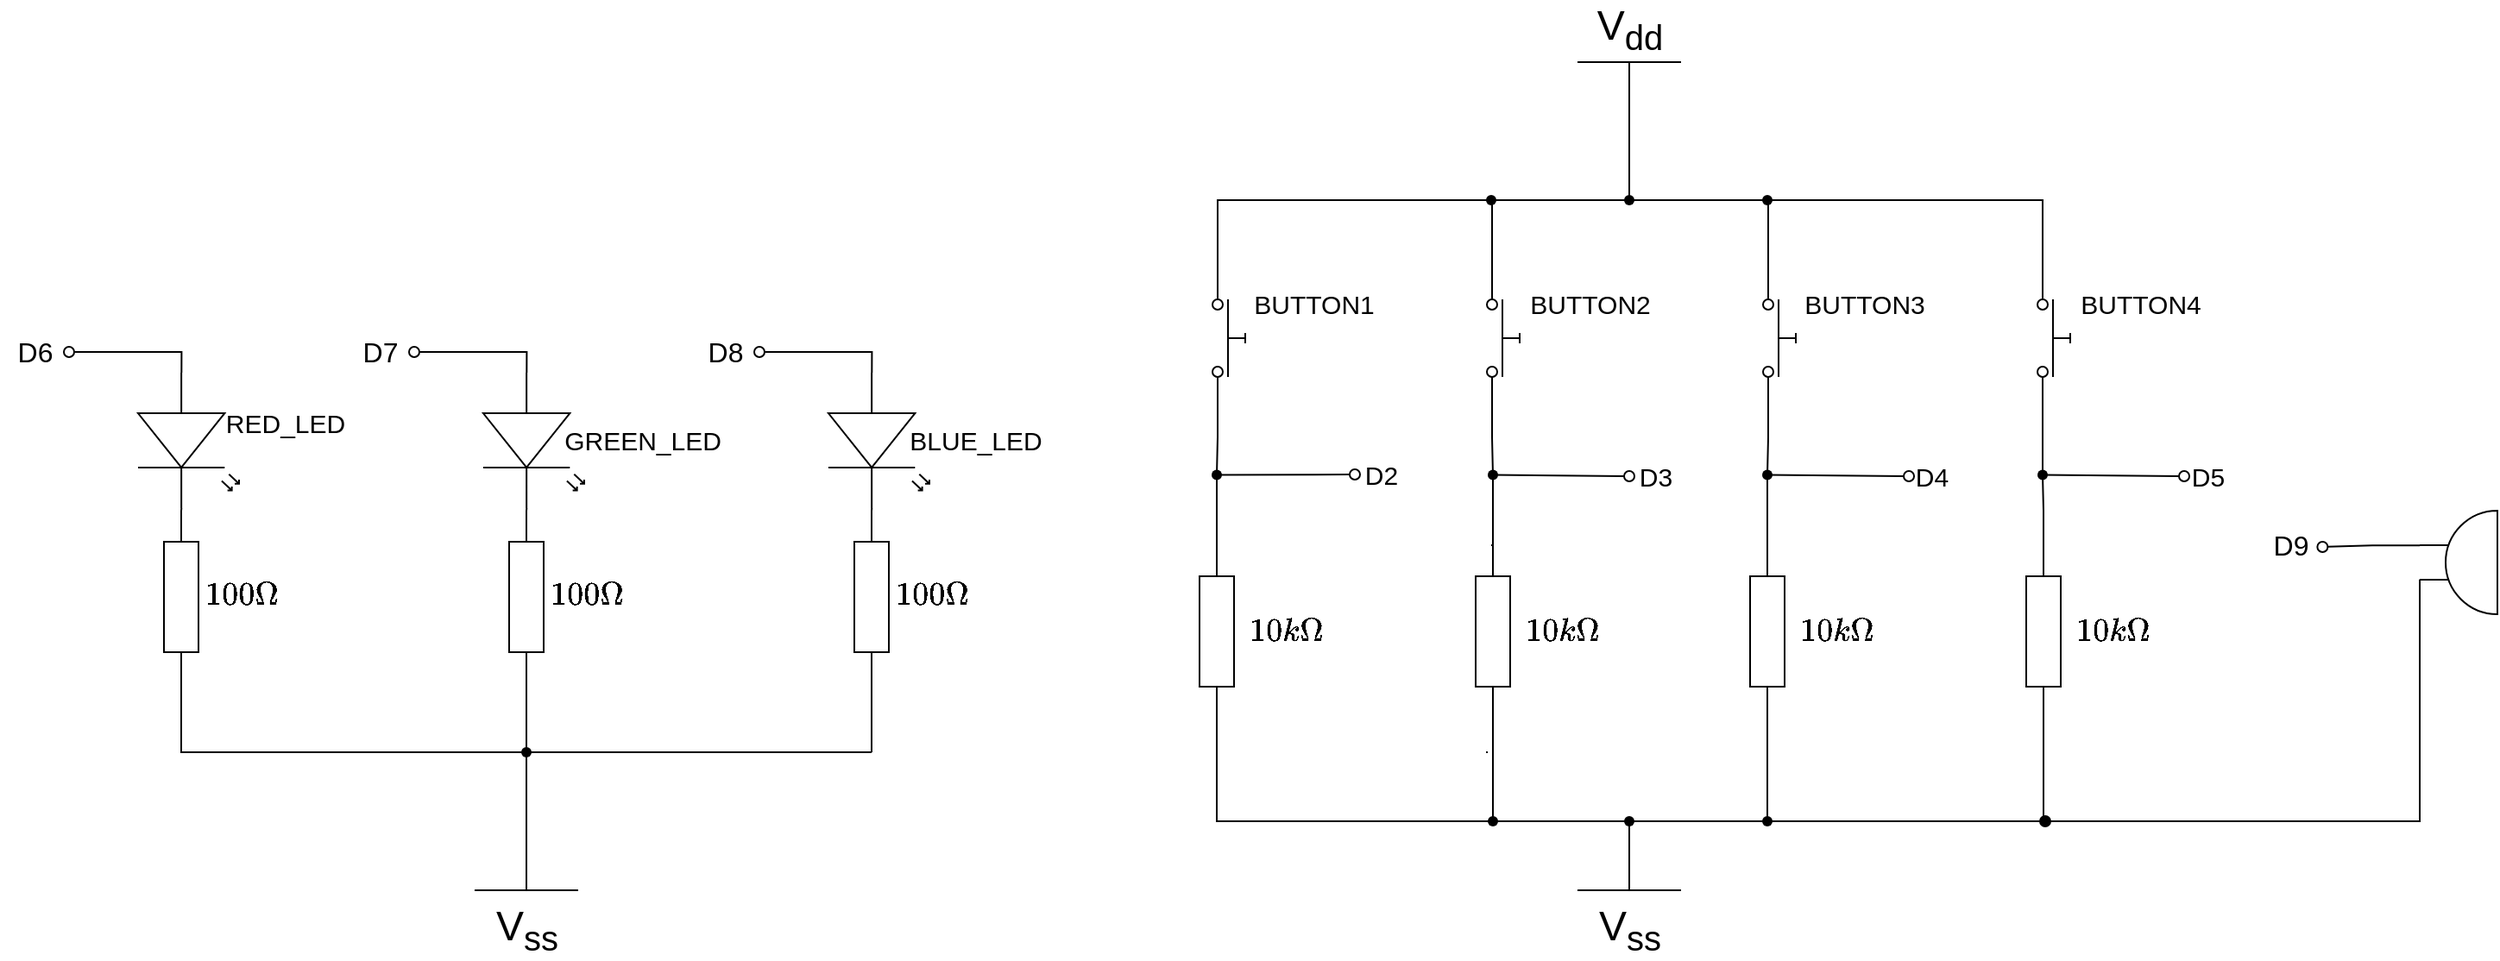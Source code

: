 <mxfile version="19.0.3" type="device"><diagram id="E50Qv2RoBjYNdOk_h6pP" name="Task4-1-pwm"><mxGraphModel dx="1574" dy="1224" grid="1" gridSize="10" guides="1" tooltips="1" connect="1" arrows="1" fold="1" page="1" pageScale="1" pageWidth="827" pageHeight="1169" math="1" shadow="0"><root><mxCell id="0"/><mxCell id="1" parent="0"/><mxCell id="KFOB8mV1cHPeQNcWp9Lw-38" style="edgeStyle=orthogonalEdgeStyle;rounded=0;orthogonalLoop=1;jettySize=auto;html=1;exitX=1;exitY=0.335;exitDx=0;exitDy=0;exitPerimeter=0;entryX=0.967;entryY=0.55;entryDx=0;entryDy=0;entryPerimeter=0;fontSize=21;endArrow=oval;endFill=0;" parent="1" source="KFOB8mV1cHPeQNcWp9Lw-29" target="KFOB8mV1cHPeQNcWp9Lw-32" edge="1"><mxGeometry relative="1" as="geometry"/></mxCell><mxCell id="QGoAnfGbhqojI-jMfcNd-92" style="edgeStyle=orthogonalEdgeStyle;rounded=0;orthogonalLoop=1;jettySize=auto;html=1;exitX=1;exitY=0.665;exitDx=0;exitDy=0;exitPerimeter=0;endArrow=oval;endFill=1;" edge="1" parent="1" source="KFOB8mV1cHPeQNcWp9Lw-29"><mxGeometry relative="1" as="geometry"><mxPoint x="1480" y="560" as="targetPoint"/><Array as="points"><mxPoint x="1697" y="560"/></Array></mxGeometry></mxCell><mxCell id="KFOB8mV1cHPeQNcWp9Lw-29" value="" style="pointerEvents=1;verticalLabelPosition=bottom;shadow=0;dashed=0;align=center;html=1;verticalAlign=top;shape=mxgraph.electrical.electro-mechanical.buzzer;flipH=1;" parent="1" vertex="1"><mxGeometry x="1697" y="380" width="45" height="60" as="geometry"/></mxCell><mxCell id="KFOB8mV1cHPeQNcWp9Lw-32" value="D9" style="text;html=1;align=center;verticalAlign=middle;resizable=0;points=[];autosize=1;strokeColor=none;fillColor=none;fontSize=16;" parent="1" vertex="1"><mxGeometry x="1602" y="390" width="40" height="20" as="geometry"/></mxCell><mxCell id="QGoAnfGbhqojI-jMfcNd-2" style="edgeStyle=orthogonalEdgeStyle;rounded=0;orthogonalLoop=1;jettySize=auto;html=1;exitX=1;exitY=0.57;exitDx=0;exitDy=0;exitPerimeter=0;entryX=0;entryY=0.5;entryDx=0;entryDy=0;entryPerimeter=0;endArrow=none;endFill=0;" edge="1" parent="1" source="QGoAnfGbhqojI-jMfcNd-4" target="QGoAnfGbhqojI-jMfcNd-6"><mxGeometry relative="1" as="geometry"/></mxCell><mxCell id="QGoAnfGbhqojI-jMfcNd-3" style="edgeStyle=orthogonalEdgeStyle;rounded=0;orthogonalLoop=1;jettySize=auto;html=1;exitX=0;exitY=0.57;exitDx=0;exitDy=0;exitPerimeter=0;entryX=1;entryY=0.5;entryDx=0;entryDy=0;entryPerimeter=0;fontSize=21;endArrow=oval;endFill=0;" edge="1" parent="1" source="QGoAnfGbhqojI-jMfcNd-4" target="QGoAnfGbhqojI-jMfcNd-7"><mxGeometry relative="1" as="geometry"><Array as="points"><mxPoint x="400" y="288"/></Array></mxGeometry></mxCell><mxCell id="QGoAnfGbhqojI-jMfcNd-4" value="" style="verticalLabelPosition=bottom;shadow=0;dashed=0;align=center;html=1;verticalAlign=top;shape=mxgraph.electrical.opto_electronics.led_2;pointerEvents=1;rotation=90;" vertex="1" parent="1"><mxGeometry x="365" y="310" width="78.5" height="58.5" as="geometry"/></mxCell><mxCell id="QGoAnfGbhqojI-jMfcNd-5" style="edgeStyle=orthogonalEdgeStyle;rounded=0;orthogonalLoop=1;jettySize=auto;html=1;exitX=1;exitY=0.5;exitDx=0;exitDy=0;exitPerimeter=0;endArrow=none;endFill=0;strokeWidth=1;" edge="1" parent="1" source="QGoAnfGbhqojI-jMfcNd-6" target="QGoAnfGbhqojI-jMfcNd-47"><mxGeometry relative="1" as="geometry"><Array as="points"><mxPoint x="400" y="520"/></Array></mxGeometry></mxCell><mxCell id="QGoAnfGbhqojI-jMfcNd-6" value="" style="pointerEvents=1;verticalLabelPosition=bottom;shadow=0;dashed=0;align=center;html=1;verticalAlign=top;shape=mxgraph.electrical.resistors.resistor_1;rotation=90;" vertex="1" parent="1"><mxGeometry x="350" y="420" width="100" height="20" as="geometry"/></mxCell><mxCell id="QGoAnfGbhqojI-jMfcNd-7" value="D6" style="text;html=1;align=center;verticalAlign=middle;resizable=0;points=[];autosize=1;strokeColor=none;fillColor=none;fontSize=16;" vertex="1" parent="1"><mxGeometry x="295" y="278" width="40" height="20" as="geometry"/></mxCell><mxCell id="QGoAnfGbhqojI-jMfcNd-8" style="edgeStyle=orthogonalEdgeStyle;rounded=0;orthogonalLoop=1;jettySize=auto;html=1;exitX=0.5;exitY=1;exitDx=0;exitDy=0;exitPerimeter=0;endArrow=none;endFill=0;strokeWidth=1;" edge="1" parent="1" source="QGoAnfGbhqojI-jMfcNd-9" target="QGoAnfGbhqojI-jMfcNd-47"><mxGeometry relative="1" as="geometry"/></mxCell><mxCell id="QGoAnfGbhqojI-jMfcNd-9" value="V&lt;sub&gt;ss&lt;/sub&gt;" style="pointerEvents=1;verticalLabelPosition=bottom;shadow=0;dashed=0;align=center;html=1;verticalAlign=top;shape=mxgraph.electrical.signal_sources.vss2;fontSize=24;flipV=1;" vertex="1" parent="1"><mxGeometry x="570" y="560" width="60" height="40" as="geometry"/></mxCell><mxCell id="QGoAnfGbhqojI-jMfcNd-10" value="\(100\Omega\)" style="text;html=1;align=center;verticalAlign=middle;resizable=0;points=[];autosize=1;strokeColor=none;fillColor=none;fontSize=16;" vertex="1" parent="1"><mxGeometry x="375" y="419.25" width="120" height="20" as="geometry"/></mxCell><mxCell id="QGoAnfGbhqojI-jMfcNd-11" value="RED_LED" style="text;html=1;align=center;verticalAlign=middle;resizable=0;points=[];autosize=1;strokeColor=none;fillColor=none;fontSize=15;" vertex="1" parent="1"><mxGeometry x="420" y="319.25" width="80" height="20" as="geometry"/></mxCell><mxCell id="QGoAnfGbhqojI-jMfcNd-12" style="edgeStyle=orthogonalEdgeStyle;rounded=0;orthogonalLoop=1;jettySize=auto;html=1;exitX=1;exitY=0.57;exitDx=0;exitDy=0;exitPerimeter=0;entryX=0;entryY=0.5;entryDx=0;entryDy=0;entryPerimeter=0;endArrow=none;endFill=0;" edge="1" parent="1" source="QGoAnfGbhqojI-jMfcNd-14" target="QGoAnfGbhqojI-jMfcNd-16"><mxGeometry relative="1" as="geometry"/></mxCell><mxCell id="QGoAnfGbhqojI-jMfcNd-13" style="edgeStyle=orthogonalEdgeStyle;rounded=0;orthogonalLoop=1;jettySize=auto;html=1;exitX=0;exitY=0.57;exitDx=0;exitDy=0;exitPerimeter=0;entryX=1;entryY=0.5;entryDx=0;entryDy=0;entryPerimeter=0;fontSize=21;endArrow=oval;endFill=0;" edge="1" parent="1" source="QGoAnfGbhqojI-jMfcNd-14" target="QGoAnfGbhqojI-jMfcNd-17"><mxGeometry relative="1" as="geometry"><Array as="points"><mxPoint x="600" y="288"/></Array></mxGeometry></mxCell><mxCell id="QGoAnfGbhqojI-jMfcNd-14" value="" style="verticalLabelPosition=bottom;shadow=0;dashed=0;align=center;html=1;verticalAlign=top;shape=mxgraph.electrical.opto_electronics.led_2;pointerEvents=1;rotation=90;" vertex="1" parent="1"><mxGeometry x="565" y="310" width="78.5" height="58.5" as="geometry"/></mxCell><mxCell id="QGoAnfGbhqojI-jMfcNd-15" style="edgeStyle=orthogonalEdgeStyle;rounded=0;orthogonalLoop=1;jettySize=auto;html=1;exitX=1;exitY=0.5;exitDx=0;exitDy=0;exitPerimeter=0;endArrow=none;endFill=0;strokeWidth=1;" edge="1" parent="1" source="QGoAnfGbhqojI-jMfcNd-16" target="QGoAnfGbhqojI-jMfcNd-47"><mxGeometry relative="1" as="geometry"/></mxCell><mxCell id="QGoAnfGbhqojI-jMfcNd-16" value="" style="pointerEvents=1;verticalLabelPosition=bottom;shadow=0;dashed=0;align=center;html=1;verticalAlign=top;shape=mxgraph.electrical.resistors.resistor_1;rotation=90;" vertex="1" parent="1"><mxGeometry x="550" y="420" width="100" height="20" as="geometry"/></mxCell><mxCell id="QGoAnfGbhqojI-jMfcNd-17" value="D7" style="text;html=1;align=center;verticalAlign=middle;resizable=0;points=[];autosize=1;strokeColor=none;fillColor=none;fontSize=16;" vertex="1" parent="1"><mxGeometry x="495" y="278" width="40" height="20" as="geometry"/></mxCell><mxCell id="QGoAnfGbhqojI-jMfcNd-18" value="\(100\Omega\)" style="text;html=1;align=center;verticalAlign=middle;resizable=0;points=[];autosize=1;strokeColor=none;fillColor=none;fontSize=16;" vertex="1" parent="1"><mxGeometry x="575" y="419.25" width="120" height="20" as="geometry"/></mxCell><mxCell id="QGoAnfGbhqojI-jMfcNd-19" value="GREEN_LED" style="text;html=1;align=center;verticalAlign=middle;resizable=0;points=[];autosize=1;strokeColor=none;fillColor=none;fontSize=15;" vertex="1" parent="1"><mxGeometry x="612" y="329.25" width="110" height="20" as="geometry"/></mxCell><mxCell id="QGoAnfGbhqojI-jMfcNd-20" style="edgeStyle=orthogonalEdgeStyle;rounded=0;orthogonalLoop=1;jettySize=auto;html=1;exitX=1;exitY=0.57;exitDx=0;exitDy=0;exitPerimeter=0;entryX=0;entryY=0.5;entryDx=0;entryDy=0;entryPerimeter=0;endArrow=none;endFill=0;" edge="1" parent="1" source="QGoAnfGbhqojI-jMfcNd-22" target="QGoAnfGbhqojI-jMfcNd-25"><mxGeometry relative="1" as="geometry"/></mxCell><mxCell id="QGoAnfGbhqojI-jMfcNd-21" style="edgeStyle=orthogonalEdgeStyle;rounded=0;orthogonalLoop=1;jettySize=auto;html=1;exitX=0;exitY=0.57;exitDx=0;exitDy=0;exitPerimeter=0;entryX=1;entryY=0.5;entryDx=0;entryDy=0;entryPerimeter=0;fontSize=21;endArrow=oval;endFill=0;" edge="1" parent="1" source="QGoAnfGbhqojI-jMfcNd-22" target="QGoAnfGbhqojI-jMfcNd-26"><mxGeometry relative="1" as="geometry"><Array as="points"><mxPoint x="800" y="288"/></Array></mxGeometry></mxCell><mxCell id="QGoAnfGbhqojI-jMfcNd-22" value="" style="verticalLabelPosition=bottom;shadow=0;dashed=0;align=center;html=1;verticalAlign=top;shape=mxgraph.electrical.opto_electronics.led_2;pointerEvents=1;rotation=90;" vertex="1" parent="1"><mxGeometry x="765" y="310" width="78.5" height="58.5" as="geometry"/></mxCell><mxCell id="QGoAnfGbhqojI-jMfcNd-23" style="edgeStyle=orthogonalEdgeStyle;rounded=0;orthogonalLoop=1;jettySize=auto;html=1;exitDx=0;exitDy=0;exitPerimeter=0;endArrow=none;endFill=0;startArrow=none;" edge="1" parent="1"><mxGeometry relative="1" as="geometry"><mxPoint x="800" y="520" as="targetPoint"/><mxPoint x="800" y="520" as="sourcePoint"/></mxGeometry></mxCell><mxCell id="QGoAnfGbhqojI-jMfcNd-24" style="edgeStyle=orthogonalEdgeStyle;rounded=0;orthogonalLoop=1;jettySize=auto;html=1;exitX=1;exitY=0.5;exitDx=0;exitDy=0;exitPerimeter=0;entryX=0.425;entryY=0.625;entryDx=0;entryDy=0;entryPerimeter=0;endArrow=none;endFill=0;strokeWidth=1;" edge="1" parent="1" source="QGoAnfGbhqojI-jMfcNd-25"><mxGeometry relative="1" as="geometry"><mxPoint x="800" y="520" as="targetPoint"/></mxGeometry></mxCell><mxCell id="QGoAnfGbhqojI-jMfcNd-25" value="" style="pointerEvents=1;verticalLabelPosition=bottom;shadow=0;dashed=0;align=center;html=1;verticalAlign=top;shape=mxgraph.electrical.resistors.resistor_1;rotation=90;" vertex="1" parent="1"><mxGeometry x="750" y="420" width="100" height="20" as="geometry"/></mxCell><mxCell id="QGoAnfGbhqojI-jMfcNd-26" value="D8" style="text;html=1;align=center;verticalAlign=middle;resizable=0;points=[];autosize=1;strokeColor=none;fillColor=none;fontSize=16;" vertex="1" parent="1"><mxGeometry x="695" y="278" width="40" height="20" as="geometry"/></mxCell><mxCell id="QGoAnfGbhqojI-jMfcNd-27" value="\(100\Omega\)" style="text;html=1;align=center;verticalAlign=middle;resizable=0;points=[];autosize=1;strokeColor=none;fillColor=none;fontSize=16;" vertex="1" parent="1"><mxGeometry x="775" y="419.25" width="120" height="20" as="geometry"/></mxCell><mxCell id="QGoAnfGbhqojI-jMfcNd-28" value="BLUE_LED" style="text;html=1;align=center;verticalAlign=middle;resizable=0;points=[];autosize=1;strokeColor=none;fillColor=none;fontSize=15;" vertex="1" parent="1"><mxGeometry x="815" y="329.25" width="90" height="20" as="geometry"/></mxCell><mxCell id="QGoAnfGbhqojI-jMfcNd-29" style="edgeStyle=orthogonalEdgeStyle;rounded=0;orthogonalLoop=1;jettySize=auto;html=1;exitX=0;exitY=0.5;exitDx=0;exitDy=0;exitPerimeter=0;endArrow=none;endFill=0;" edge="1" parent="1" source="QGoAnfGbhqojI-jMfcNd-31" target="QGoAnfGbhqojI-jMfcNd-53"><mxGeometry relative="1" as="geometry"/></mxCell><mxCell id="QGoAnfGbhqojI-jMfcNd-30" style="edgeStyle=orthogonalEdgeStyle;rounded=0;orthogonalLoop=1;jettySize=auto;html=1;exitX=1;exitY=0.5;exitDx=0;exitDy=0;exitPerimeter=0;entryX=0.603;entryY=0.446;entryDx=0;entryDy=0;entryPerimeter=0;endArrow=none;endFill=0;" edge="1" parent="1" source="QGoAnfGbhqojI-jMfcNd-31" target="QGoAnfGbhqojI-jMfcNd-63"><mxGeometry relative="1" as="geometry"/></mxCell><mxCell id="QGoAnfGbhqojI-jMfcNd-31" value="" style="pointerEvents=1;verticalLabelPosition=bottom;shadow=0;dashed=0;align=center;html=1;verticalAlign=top;shape=mxgraph.electrical.resistors.resistor_1;rotation=90;" vertex="1" parent="1"><mxGeometry x="1269" y="440" width="100" height="20" as="geometry"/></mxCell><mxCell id="QGoAnfGbhqojI-jMfcNd-32" style="edgeStyle=orthogonalEdgeStyle;rounded=0;orthogonalLoop=1;jettySize=auto;html=1;exitX=0;exitY=0.5;exitDx=0;exitDy=0;exitPerimeter=0;entryX=0.475;entryY=0.6;entryDx=0;entryDy=0;entryPerimeter=0;endArrow=none;endFill=0;strokeWidth=1;" edge="1" parent="1" source="QGoAnfGbhqojI-jMfcNd-35"><mxGeometry relative="1" as="geometry"><mxPoint x="1159" y="400" as="targetPoint"/></mxGeometry></mxCell><mxCell id="QGoAnfGbhqojI-jMfcNd-33" style="edgeStyle=orthogonalEdgeStyle;rounded=0;orthogonalLoop=1;jettySize=auto;html=1;endArrow=none;endFill=0;" edge="1" parent="1" source="QGoAnfGbhqojI-jMfcNd-35" target="QGoAnfGbhqojI-jMfcNd-79"><mxGeometry relative="1" as="geometry"/></mxCell><mxCell id="QGoAnfGbhqojI-jMfcNd-34" style="edgeStyle=orthogonalEdgeStyle;rounded=0;orthogonalLoop=1;jettySize=auto;html=1;exitX=1;exitY=0.5;exitDx=0;exitDy=0;exitPerimeter=0;endArrow=none;endFill=0;" edge="1" parent="1" source="QGoAnfGbhqojI-jMfcNd-35" target="QGoAnfGbhqojI-jMfcNd-89"><mxGeometry relative="1" as="geometry"/></mxCell><mxCell id="QGoAnfGbhqojI-jMfcNd-35" value="" style="pointerEvents=1;verticalLabelPosition=bottom;shadow=0;dashed=0;align=center;html=1;verticalAlign=top;shape=mxgraph.electrical.resistors.resistor_1;rotation=90;" vertex="1" parent="1"><mxGeometry x="1110" y="440" width="100" height="20" as="geometry"/></mxCell><mxCell id="QGoAnfGbhqojI-jMfcNd-36" style="edgeStyle=orthogonalEdgeStyle;rounded=0;orthogonalLoop=1;jettySize=auto;html=1;exitX=0;exitY=0.5;exitDx=0;exitDy=0;exitPerimeter=0;endArrow=none;endFill=0;" edge="1" parent="1" source="QGoAnfGbhqojI-jMfcNd-38" target="QGoAnfGbhqojI-jMfcNd-49"><mxGeometry relative="1" as="geometry"/></mxCell><mxCell id="QGoAnfGbhqojI-jMfcNd-37" style="edgeStyle=orthogonalEdgeStyle;rounded=0;orthogonalLoop=1;jettySize=auto;html=1;exitX=1;exitY=0.5;exitDx=0;exitDy=0;exitPerimeter=0;entryX=0.458;entryY=0.446;entryDx=0;entryDy=0;entryPerimeter=0;endArrow=none;endFill=0;" edge="1" parent="1" source="QGoAnfGbhqojI-jMfcNd-38" target="QGoAnfGbhqojI-jMfcNd-89"><mxGeometry relative="1" as="geometry"><Array as="points"><mxPoint x="1000" y="560"/></Array></mxGeometry></mxCell><mxCell id="QGoAnfGbhqojI-jMfcNd-38" value="" style="pointerEvents=1;verticalLabelPosition=bottom;shadow=0;dashed=0;align=center;html=1;verticalAlign=top;shape=mxgraph.electrical.resistors.resistor_1;rotation=90;" vertex="1" parent="1"><mxGeometry x="950" y="440" width="100" height="20" as="geometry"/></mxCell><mxCell id="QGoAnfGbhqojI-jMfcNd-39" style="edgeStyle=orthogonalEdgeStyle;rounded=0;orthogonalLoop=1;jettySize=auto;html=1;exitX=0.5;exitY=0;exitDx=0;exitDy=0;exitPerimeter=0;endArrow=none;endFill=0;strokeWidth=1;" edge="1" parent="1" source="QGoAnfGbhqojI-jMfcNd-40" target="QGoAnfGbhqojI-jMfcNd-88"><mxGeometry relative="1" as="geometry"/></mxCell><mxCell id="QGoAnfGbhqojI-jMfcNd-40" value="V&lt;sub&gt;dd&lt;/sub&gt;" style="verticalLabelPosition=top;verticalAlign=bottom;shape=mxgraph.electrical.signal_sources.vdd;shadow=0;dashed=0;align=center;strokeWidth=1;fontSize=24;html=1;flipV=1;" vertex="1" parent="1"><mxGeometry x="1209" y="120" width="60" height="40" as="geometry"/></mxCell><mxCell id="QGoAnfGbhqojI-jMfcNd-41" value="\(10k\Omega\)" style="text;html=1;align=center;verticalAlign=middle;resizable=0;points=[];autosize=1;strokeColor=none;fillColor=none;fontSize=16;" vertex="1" parent="1"><mxGeometry x="980" y="440" width="120" height="20" as="geometry"/></mxCell><mxCell id="QGoAnfGbhqojI-jMfcNd-42" value="\(10k\Omega\)" style="text;html=1;align=center;verticalAlign=middle;resizable=0;points=[];autosize=1;strokeColor=none;fillColor=none;fontSize=16;" vertex="1" parent="1"><mxGeometry x="1140" y="440" width="120" height="20" as="geometry"/></mxCell><mxCell id="QGoAnfGbhqojI-jMfcNd-43" value="\(10k\Omega\)" style="text;html=1;align=center;verticalAlign=middle;resizable=0;points=[];autosize=1;strokeColor=none;fillColor=none;fontSize=16;" vertex="1" parent="1"><mxGeometry x="1299" y="440" width="120" height="20" as="geometry"/></mxCell><mxCell id="QGoAnfGbhqojI-jMfcNd-44" value="D2" style="text;html=1;align=center;verticalAlign=middle;resizable=0;points=[];autosize=1;strokeColor=none;fillColor=none;fontSize=15;" vertex="1" parent="1"><mxGeometry x="1080" y="349.25" width="30" height="20" as="geometry"/></mxCell><mxCell id="QGoAnfGbhqojI-jMfcNd-45" value="D3" style="text;html=1;align=center;verticalAlign=middle;resizable=0;points=[];autosize=1;strokeColor=none;fillColor=none;fontSize=15;" vertex="1" parent="1"><mxGeometry x="1239" y="350" width="30" height="20" as="geometry"/></mxCell><mxCell id="QGoAnfGbhqojI-jMfcNd-46" value="D4" style="text;html=1;align=center;verticalAlign=middle;resizable=0;points=[];autosize=1;strokeColor=none;fillColor=none;fontSize=15;" vertex="1" parent="1"><mxGeometry x="1399" y="350" width="30" height="20" as="geometry"/></mxCell><mxCell id="QGoAnfGbhqojI-jMfcNd-47" value="" style="shape=waypoint;sketch=0;fillStyle=solid;size=6;pointerEvents=1;points=[];fillColor=none;resizable=0;rotatable=0;perimeter=centerPerimeter;snapToPoint=1;" vertex="1" parent="1"><mxGeometry x="580" y="500" width="40" height="40" as="geometry"/></mxCell><mxCell id="QGoAnfGbhqojI-jMfcNd-48" style="edgeStyle=orthogonalEdgeStyle;rounded=0;orthogonalLoop=1;jettySize=auto;html=1;endArrow=none;endFill=0;" edge="1" parent="1" source="QGoAnfGbhqojI-jMfcNd-49"><mxGeometry relative="1" as="geometry"><mxPoint x="1000" y="359.25" as="targetPoint"/></mxGeometry></mxCell><mxCell id="QGoAnfGbhqojI-jMfcNd-49" value="" style="shape=waypoint;sketch=0;fillStyle=solid;size=6;pointerEvents=1;points=[];fillColor=none;resizable=0;rotatable=0;perimeter=centerPerimeter;snapToPoint=1;" vertex="1" parent="1"><mxGeometry x="980" y="339.25" width="40" height="40" as="geometry"/></mxCell><mxCell id="QGoAnfGbhqojI-jMfcNd-50" value="" style="endArrow=none;html=1;rounded=0;strokeWidth=1;exitX=0.575;exitY=0.35;exitDx=0;exitDy=0;exitPerimeter=0;" edge="1" parent="1" target="QGoAnfGbhqojI-jMfcNd-47"><mxGeometry width="50" height="50" relative="1" as="geometry"><mxPoint x="800" y="520" as="sourcePoint"/><mxPoint x="840" y="320" as="targetPoint"/></mxGeometry></mxCell><mxCell id="QGoAnfGbhqojI-jMfcNd-51" value="" style="shape=waypoint;sketch=0;fillStyle=solid;size=6;pointerEvents=1;points=[];fillColor=none;resizable=0;rotatable=0;perimeter=centerPerimeter;snapToPoint=1;" vertex="1" parent="1"><mxGeometry x="1139" y="180" width="40" height="40" as="geometry"/></mxCell><mxCell id="QGoAnfGbhqojI-jMfcNd-52" value="" style="endArrow=oval;html=1;rounded=0;strokeWidth=1;entryX=0;entryY=0.488;entryDx=0;entryDy=0;entryPerimeter=0;endFill=0;" edge="1" parent="1" source="QGoAnfGbhqojI-jMfcNd-49" target="QGoAnfGbhqojI-jMfcNd-44"><mxGeometry width="50" height="50" relative="1" as="geometry"><mxPoint x="790" y="370" as="sourcePoint"/><mxPoint x="840" y="320" as="targetPoint"/></mxGeometry></mxCell><mxCell id="QGoAnfGbhqojI-jMfcNd-53" value="" style="shape=waypoint;sketch=0;fillStyle=solid;size=6;pointerEvents=1;points=[];fillColor=none;resizable=0;rotatable=0;perimeter=centerPerimeter;snapToPoint=1;" vertex="1" parent="1"><mxGeometry x="1299" y="339.25" width="40" height="40" as="geometry"/></mxCell><mxCell id="QGoAnfGbhqojI-jMfcNd-54" value="" style="endArrow=oval;html=1;rounded=0;strokeWidth=1;endFill=0;startArrow=none;" edge="1" parent="1" source="QGoAnfGbhqojI-jMfcNd-79"><mxGeometry width="50" height="50" relative="1" as="geometry"><mxPoint x="1159" y="359.25" as="sourcePoint"/><mxPoint x="1239" y="360" as="targetPoint"/></mxGeometry></mxCell><mxCell id="QGoAnfGbhqojI-jMfcNd-55" value="" style="endArrow=oval;html=1;rounded=0;strokeWidth=1;entryX=0.067;entryY=0.5;entryDx=0;entryDy=0;entryPerimeter=0;exitX=0.425;exitY=0.544;exitDx=0;exitDy=0;exitPerimeter=0;endFill=0;" edge="1" parent="1" source="QGoAnfGbhqojI-jMfcNd-53" target="QGoAnfGbhqojI-jMfcNd-46"><mxGeometry width="50" height="50" relative="1" as="geometry"><mxPoint x="1244" y="379.25" as="sourcePoint"/><mxPoint x="1394" y="379.25" as="targetPoint"/></mxGeometry></mxCell><mxCell id="QGoAnfGbhqojI-jMfcNd-56" style="edgeStyle=orthogonalEdgeStyle;rounded=0;orthogonalLoop=1;jettySize=auto;html=1;exitX=0;exitY=0.5;exitDx=0;exitDy=0;exitPerimeter=0;endArrow=none;endFill=0;" edge="1" parent="1" source="QGoAnfGbhqojI-jMfcNd-58" target="QGoAnfGbhqojI-jMfcNd-61"><mxGeometry relative="1" as="geometry"/></mxCell><mxCell id="QGoAnfGbhqojI-jMfcNd-57" style="edgeStyle=orthogonalEdgeStyle;rounded=0;orthogonalLoop=1;jettySize=auto;html=1;exitX=1;exitY=0.5;exitDx=0;exitDy=0;exitPerimeter=0;endArrow=none;endFill=0;" edge="1" parent="1" source="QGoAnfGbhqojI-jMfcNd-58" target="QGoAnfGbhqojI-jMfcNd-63"><mxGeometry relative="1" as="geometry"><Array as="points"><mxPoint x="1479" y="560"/></Array></mxGeometry></mxCell><mxCell id="QGoAnfGbhqojI-jMfcNd-58" value="" style="pointerEvents=1;verticalLabelPosition=bottom;shadow=0;dashed=0;align=center;html=1;verticalAlign=top;shape=mxgraph.electrical.resistors.resistor_1;rotation=90;" vertex="1" parent="1"><mxGeometry x="1429" y="440" width="100" height="20" as="geometry"/></mxCell><mxCell id="QGoAnfGbhqojI-jMfcNd-59" value="\(10k\Omega\)" style="text;html=1;align=center;verticalAlign=middle;resizable=0;points=[];autosize=1;strokeColor=none;fillColor=none;fontSize=16;" vertex="1" parent="1"><mxGeometry x="1458.5" y="440" width="120" height="20" as="geometry"/></mxCell><mxCell id="QGoAnfGbhqojI-jMfcNd-60" value="D5" style="text;html=1;align=center;verticalAlign=middle;resizable=0;points=[];autosize=1;strokeColor=none;fillColor=none;fontSize=15;" vertex="1" parent="1"><mxGeometry x="1558.5" y="350" width="30" height="20" as="geometry"/></mxCell><mxCell id="QGoAnfGbhqojI-jMfcNd-61" value="" style="shape=waypoint;sketch=0;fillStyle=solid;size=6;pointerEvents=1;points=[];fillColor=none;resizable=0;rotatable=0;perimeter=centerPerimeter;snapToPoint=1;" vertex="1" parent="1"><mxGeometry x="1458.5" y="339.25" width="40" height="40" as="geometry"/></mxCell><mxCell id="QGoAnfGbhqojI-jMfcNd-62" value="" style="endArrow=oval;html=1;rounded=0;strokeWidth=1;entryX=0.067;entryY=0.5;entryDx=0;entryDy=0;entryPerimeter=0;exitX=0.425;exitY=0.544;exitDx=0;exitDy=0;exitPerimeter=0;endFill=0;" edge="1" parent="1" source="QGoAnfGbhqojI-jMfcNd-61" target="QGoAnfGbhqojI-jMfcNd-60"><mxGeometry width="50" height="50" relative="1" as="geometry"><mxPoint x="1403.5" y="379.25" as="sourcePoint"/><mxPoint x="1553.5" y="379.25" as="targetPoint"/></mxGeometry></mxCell><mxCell id="QGoAnfGbhqojI-jMfcNd-63" value="" style="shape=waypoint;sketch=0;fillStyle=solid;size=6;pointerEvents=1;points=[];fillColor=none;resizable=0;rotatable=0;perimeter=centerPerimeter;snapToPoint=1;" vertex="1" parent="1"><mxGeometry x="1299" y="540" width="40" height="40" as="geometry"/></mxCell><mxCell id="QGoAnfGbhqojI-jMfcNd-64" value="" style="shape=waypoint;sketch=0;fillStyle=solid;size=6;pointerEvents=1;points=[];fillColor=none;resizable=0;rotatable=0;perimeter=centerPerimeter;snapToPoint=1;" vertex="1" parent="1"><mxGeometry x="1299" y="180" width="40" height="40" as="geometry"/></mxCell><mxCell id="QGoAnfGbhqojI-jMfcNd-65" value="BUTTON1" style="text;html=1;align=center;verticalAlign=middle;resizable=0;points=[];autosize=1;strokeColor=none;fillColor=none;fontSize=15;" vertex="1" parent="1"><mxGeometry x="1011" y="250" width="90" height="20" as="geometry"/></mxCell><mxCell id="QGoAnfGbhqojI-jMfcNd-66" value="BUTTON2" style="text;html=1;align=center;verticalAlign=middle;resizable=0;points=[];autosize=1;strokeColor=none;fillColor=none;fontSize=15;" vertex="1" parent="1"><mxGeometry x="1171" y="250" width="90" height="20" as="geometry"/></mxCell><mxCell id="QGoAnfGbhqojI-jMfcNd-67" style="edgeStyle=orthogonalEdgeStyle;rounded=0;orthogonalLoop=1;jettySize=auto;html=1;exitX=1;exitY=0.8;exitDx=0;exitDy=0;endArrow=none;endFill=0;" edge="1" parent="1" source="QGoAnfGbhqojI-jMfcNd-69" target="QGoAnfGbhqojI-jMfcNd-49"><mxGeometry relative="1" as="geometry"/></mxCell><mxCell id="QGoAnfGbhqojI-jMfcNd-68" style="edgeStyle=orthogonalEdgeStyle;rounded=0;orthogonalLoop=1;jettySize=auto;html=1;exitX=0;exitY=0.8;exitDx=0;exitDy=0;endArrow=none;endFill=0;" edge="1" parent="1" source="QGoAnfGbhqojI-jMfcNd-69" target="QGoAnfGbhqojI-jMfcNd-51"><mxGeometry relative="1" as="geometry"><Array as="points"><mxPoint x="1001" y="200"/></Array></mxGeometry></mxCell><mxCell id="QGoAnfGbhqojI-jMfcNd-69" value="" style="shape=mxgraph.electrical.electro-mechanical.pushbutton;aspect=fixed;elSwitchState=off;rotation=90;" vertex="1" parent="1"><mxGeometry x="969" y="270" width="75" height="20" as="geometry"/></mxCell><mxCell id="QGoAnfGbhqojI-jMfcNd-70" style="edgeStyle=orthogonalEdgeStyle;rounded=0;orthogonalLoop=1;jettySize=auto;html=1;exitX=1;exitY=0.8;exitDx=0;exitDy=0;endArrow=none;endFill=0;" edge="1" parent="1" source="QGoAnfGbhqojI-jMfcNd-72" target="QGoAnfGbhqojI-jMfcNd-79"><mxGeometry relative="1" as="geometry"/></mxCell><mxCell id="QGoAnfGbhqojI-jMfcNd-71" style="edgeStyle=orthogonalEdgeStyle;rounded=0;orthogonalLoop=1;jettySize=auto;html=1;exitX=0;exitY=0.8;exitDx=0;exitDy=0;endArrow=none;endFill=0;" edge="1" parent="1" source="QGoAnfGbhqojI-jMfcNd-72" target="QGoAnfGbhqojI-jMfcNd-88"><mxGeometry relative="1" as="geometry"><Array as="points"><mxPoint x="1160" y="200"/></Array></mxGeometry></mxCell><mxCell id="QGoAnfGbhqojI-jMfcNd-72" value="" style="shape=mxgraph.electrical.electro-mechanical.pushbutton;aspect=fixed;elSwitchState=off;rotation=90;" vertex="1" parent="1"><mxGeometry x="1128" y="270" width="75" height="20" as="geometry"/></mxCell><mxCell id="QGoAnfGbhqojI-jMfcNd-73" style="edgeStyle=orthogonalEdgeStyle;rounded=0;orthogonalLoop=1;jettySize=auto;html=1;exitX=1;exitY=0.8;exitDx=0;exitDy=0;endArrow=none;endFill=0;" edge="1" parent="1" source="QGoAnfGbhqojI-jMfcNd-75" target="QGoAnfGbhqojI-jMfcNd-53"><mxGeometry relative="1" as="geometry"/></mxCell><mxCell id="QGoAnfGbhqojI-jMfcNd-74" style="edgeStyle=orthogonalEdgeStyle;rounded=0;orthogonalLoop=1;jettySize=auto;html=1;exitX=0;exitY=0.8;exitDx=0;exitDy=0;endArrow=none;endFill=0;entryX=0.625;entryY=0.55;entryDx=0;entryDy=0;entryPerimeter=0;" edge="1" parent="1" source="QGoAnfGbhqojI-jMfcNd-75" target="QGoAnfGbhqojI-jMfcNd-88"><mxGeometry relative="1" as="geometry"><Array as="points"><mxPoint x="1320" y="200"/></Array></mxGeometry></mxCell><mxCell id="QGoAnfGbhqojI-jMfcNd-75" value="" style="shape=mxgraph.electrical.electro-mechanical.pushbutton;aspect=fixed;elSwitchState=off;rotation=90;" vertex="1" parent="1"><mxGeometry x="1288" y="270" width="75" height="20" as="geometry"/></mxCell><mxCell id="QGoAnfGbhqojI-jMfcNd-76" style="edgeStyle=orthogonalEdgeStyle;rounded=0;orthogonalLoop=1;jettySize=auto;html=1;exitX=1;exitY=0.8;exitDx=0;exitDy=0;endArrow=none;endFill=0;" edge="1" parent="1" source="QGoAnfGbhqojI-jMfcNd-78" target="QGoAnfGbhqojI-jMfcNd-61"><mxGeometry relative="1" as="geometry"/></mxCell><mxCell id="QGoAnfGbhqojI-jMfcNd-77" style="edgeStyle=orthogonalEdgeStyle;rounded=0;orthogonalLoop=1;jettySize=auto;html=1;exitX=0;exitY=0.8;exitDx=0;exitDy=0;endArrow=none;endFill=0;" edge="1" parent="1" source="QGoAnfGbhqojI-jMfcNd-78"><mxGeometry relative="1" as="geometry"><mxPoint x="1320" y="200" as="targetPoint"/><Array as="points"><mxPoint x="1479" y="200"/></Array></mxGeometry></mxCell><mxCell id="QGoAnfGbhqojI-jMfcNd-78" value="" style="shape=mxgraph.electrical.electro-mechanical.pushbutton;aspect=fixed;elSwitchState=off;rotation=90;" vertex="1" parent="1"><mxGeometry x="1447" y="270" width="75" height="20" as="geometry"/></mxCell><mxCell id="QGoAnfGbhqojI-jMfcNd-79" value="" style="shape=waypoint;sketch=0;fillStyle=solid;size=6;pointerEvents=1;points=[];fillColor=none;resizable=0;rotatable=0;perimeter=centerPerimeter;snapToPoint=1;" vertex="1" parent="1"><mxGeometry x="1140" y="339.25" width="40" height="40" as="geometry"/></mxCell><mxCell id="QGoAnfGbhqojI-jMfcNd-80" value="" style="endArrow=none;html=1;rounded=0;strokeWidth=1;endFill=0;" edge="1" parent="1" target="QGoAnfGbhqojI-jMfcNd-79"><mxGeometry width="50" height="50" relative="1" as="geometry"><mxPoint x="1159" y="359.25" as="sourcePoint"/><mxPoint x="1239" y="360" as="targetPoint"/></mxGeometry></mxCell><mxCell id="QGoAnfGbhqojI-jMfcNd-81" value="BUTTON3" style="text;html=1;align=center;verticalAlign=middle;resizable=0;points=[];autosize=1;strokeColor=none;fillColor=none;fontSize=15;" vertex="1" parent="1"><mxGeometry x="1330" y="250" width="90" height="20" as="geometry"/></mxCell><mxCell id="QGoAnfGbhqojI-jMfcNd-82" value="BUTTON4" style="text;html=1;align=center;verticalAlign=middle;resizable=0;points=[];autosize=1;strokeColor=none;fillColor=none;fontSize=15;" vertex="1" parent="1"><mxGeometry x="1489.5" y="250" width="90" height="20" as="geometry"/></mxCell><mxCell id="QGoAnfGbhqojI-jMfcNd-83" style="edgeStyle=orthogonalEdgeStyle;rounded=0;orthogonalLoop=1;jettySize=auto;html=1;exitX=0.5;exitY=1;exitDx=0;exitDy=0;exitPerimeter=0;entryX=0.55;entryY=1.05;entryDx=0;entryDy=0;entryPerimeter=0;endArrow=none;endFill=0;strokeWidth=1;" edge="1" parent="1" source="QGoAnfGbhqojI-jMfcNd-84" target="QGoAnfGbhqojI-jMfcNd-85"><mxGeometry relative="1" as="geometry"/></mxCell><mxCell id="QGoAnfGbhqojI-jMfcNd-84" value="V&lt;sub&gt;ss&lt;/sub&gt;" style="pointerEvents=1;verticalLabelPosition=bottom;shadow=0;dashed=0;align=center;html=1;verticalAlign=top;shape=mxgraph.electrical.signal_sources.vss2;fontSize=24;flipV=1;" vertex="1" parent="1"><mxGeometry x="1209" y="560" width="60" height="40" as="geometry"/></mxCell><mxCell id="QGoAnfGbhqojI-jMfcNd-85" value="" style="shape=waypoint;sketch=0;fillStyle=solid;size=6;pointerEvents=1;points=[];fillColor=none;resizable=0;rotatable=0;perimeter=centerPerimeter;snapToPoint=1;" vertex="1" parent="1"><mxGeometry x="1219" y="540" width="40" height="40" as="geometry"/></mxCell><mxCell id="QGoAnfGbhqojI-jMfcNd-86" value="" style="endArrow=none;html=1;rounded=0;strokeWidth=1;entryX=1.15;entryY=0.2;entryDx=0;entryDy=0;entryPerimeter=0;startArrow=none;" edge="1" parent="1" source="QGoAnfGbhqojI-jMfcNd-89"><mxGeometry width="50" height="50" relative="1" as="geometry"><mxPoint x="1159" y="560" as="sourcePoint"/><mxPoint x="1239" y="560" as="targetPoint"/></mxGeometry></mxCell><mxCell id="QGoAnfGbhqojI-jMfcNd-87" value="" style="endArrow=none;html=1;rounded=0;strokeWidth=1;" edge="1" parent="1" source="QGoAnfGbhqojI-jMfcNd-85" target="QGoAnfGbhqojI-jMfcNd-63"><mxGeometry width="50" height="50" relative="1" as="geometry"><mxPoint x="1270" y="600" as="sourcePoint"/><mxPoint x="1320" y="550" as="targetPoint"/></mxGeometry></mxCell><mxCell id="QGoAnfGbhqojI-jMfcNd-88" value="" style="shape=waypoint;sketch=0;fillStyle=solid;size=6;pointerEvents=1;points=[];fillColor=none;resizable=0;rotatable=0;perimeter=centerPerimeter;snapToPoint=1;" vertex="1" parent="1"><mxGeometry x="1219" y="180" width="40" height="40" as="geometry"/></mxCell><mxCell id="QGoAnfGbhqojI-jMfcNd-89" value="" style="shape=waypoint;sketch=0;fillStyle=solid;size=6;pointerEvents=1;points=[];fillColor=none;resizable=0;rotatable=0;perimeter=centerPerimeter;snapToPoint=1;" vertex="1" parent="1"><mxGeometry x="1140" y="540" width="40" height="40" as="geometry"/></mxCell><mxCell id="QGoAnfGbhqojI-jMfcNd-90" value="" style="endArrow=none;html=1;rounded=0;strokeWidth=1;entryDx=0;entryDy=0;entryPerimeter=0;" edge="1" parent="1"><mxGeometry width="50" height="50" relative="1" as="geometry"><mxPoint x="1156" y="520" as="sourcePoint"/><mxPoint x="1157" y="520" as="targetPoint"/></mxGeometry></mxCell></root></mxGraphModel></diagram></mxfile>